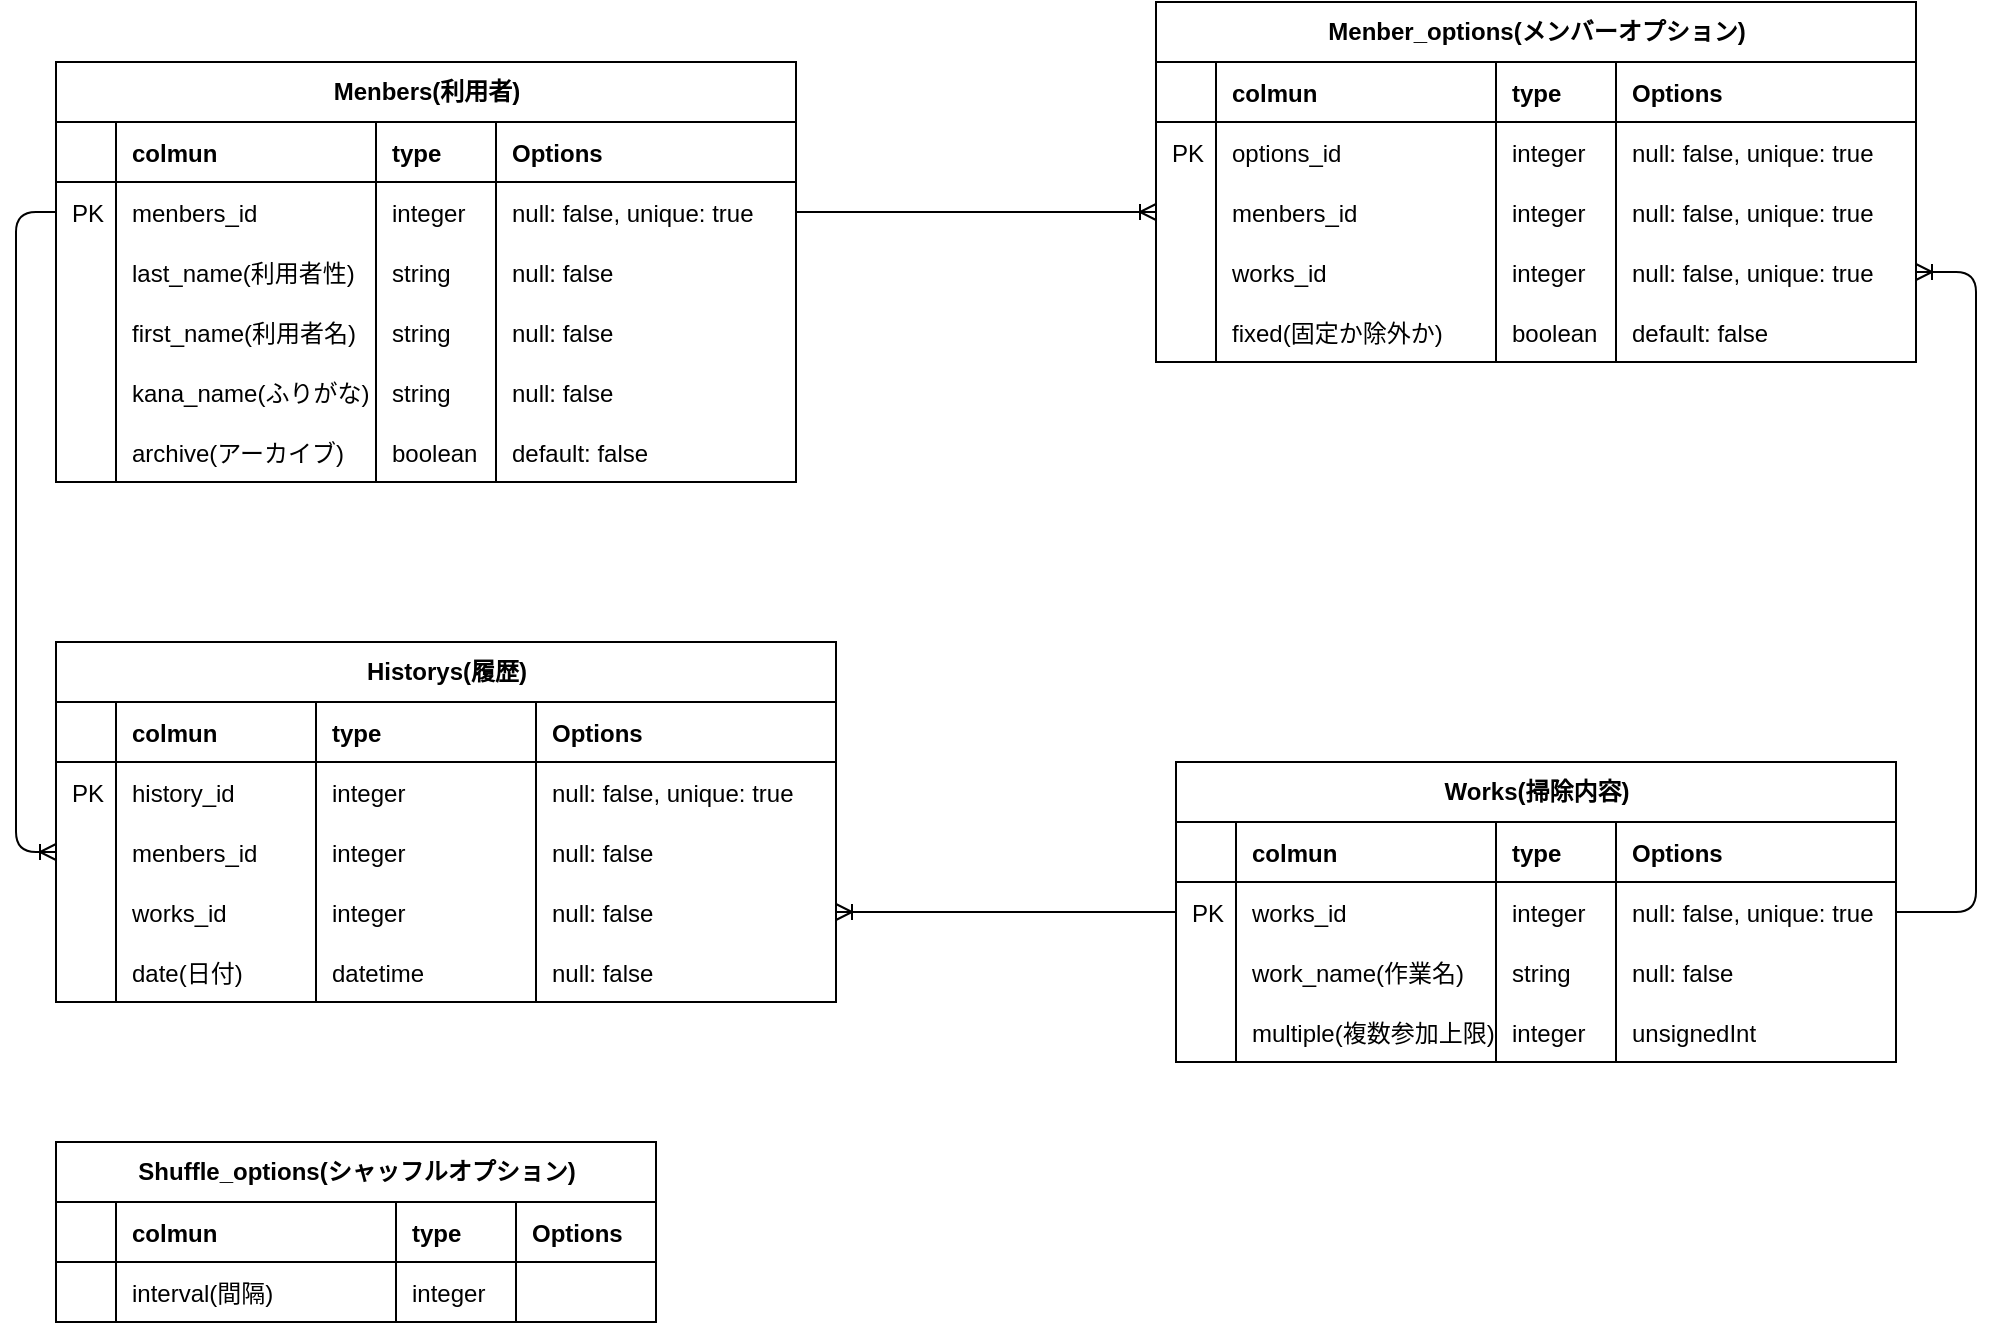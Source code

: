 <mxfile version="14.6.13" type="device"><diagram id="R2lEEEUBdFMjLlhIrx00" name="Page-1"><mxGraphModel dx="1892" dy="1280" grid="1" gridSize="10" guides="1" tooltips="1" connect="1" arrows="1" fold="1" page="1" pageScale="1" pageWidth="1100" pageHeight="850" math="0" shadow="0" extFonts="Permanent Marker^https://fonts.googleapis.com/css?family=Permanent+Marker"><root><mxCell id="0"/><mxCell id="1" parent="0"/><mxCell id="9zkHAo0U01--tT_nsvhs-4" value="Menber_options(メンバーオプション)" style="shape=table;startSize=30;container=1;collapsible=1;childLayout=tableLayout;fixedRows=1;rowLines=0;fontStyle=1;align=center;resizeLast=1;html=1;direction=east;" parent="1" vertex="1"><mxGeometry x="590" y="40" width="380" height="180" as="geometry"><mxRectangle x="380" y="440" width="60" height="30" as="alternateBounds"/></mxGeometry></mxCell><mxCell id="9zkHAo0U01--tT_nsvhs-8" value="" style="shape=partialRectangle;collapsible=0;dropTarget=0;pointerEvents=0;fillColor=none;top=0;left=0;bottom=1;right=0;points=[[0,0.5],[1,0.5]];portConstraint=eastwest;" parent="9zkHAo0U01--tT_nsvhs-4" vertex="1"><mxGeometry y="30" width="380" height="30" as="geometry"/></mxCell><mxCell id="KC7AhWleOj4YjxLJDr-f-1" style="shape=partialRectangle;connectable=0;fillColor=none;top=0;left=0;bottom=0;right=0;align=left;spacingLeft=6;fontStyle=1;overflow=hidden;" parent="9zkHAo0U01--tT_nsvhs-8" vertex="1"><mxGeometry width="30.0" height="30" as="geometry"><mxRectangle width="30.0" height="30" as="alternateBounds"/></mxGeometry></mxCell><mxCell id="9zkHAo0U01--tT_nsvhs-39" value="colmun" style="shape=partialRectangle;connectable=0;fillColor=none;top=0;left=0;bottom=0;right=0;align=left;spacingLeft=6;fontStyle=1;overflow=hidden;" parent="9zkHAo0U01--tT_nsvhs-8" vertex="1"><mxGeometry x="30.0" width="140.0" height="30" as="geometry"><mxRectangle width="140.0" height="30" as="alternateBounds"/></mxGeometry></mxCell><mxCell id="9zkHAo0U01--tT_nsvhs-36" value="type" style="shape=partialRectangle;connectable=0;fillColor=none;top=0;left=0;bottom=0;right=0;align=left;spacingLeft=6;fontStyle=1;overflow=hidden;" parent="9zkHAo0U01--tT_nsvhs-8" vertex="1"><mxGeometry x="170" width="60.0" height="30" as="geometry"><mxRectangle width="60.0" height="30" as="alternateBounds"/></mxGeometry></mxCell><mxCell id="9zkHAo0U01--tT_nsvhs-10" value="Options" style="shape=partialRectangle;connectable=0;fillColor=none;top=0;left=0;bottom=0;right=0;align=left;spacingLeft=6;fontStyle=1;overflow=hidden;" parent="9zkHAo0U01--tT_nsvhs-8" vertex="1"><mxGeometry x="230.0" width="150.0" height="30" as="geometry"><mxRectangle width="150.0" height="30" as="alternateBounds"/></mxGeometry></mxCell><mxCell id="9zkHAo0U01--tT_nsvhs-11" value="" style="shape=partialRectangle;collapsible=0;dropTarget=0;pointerEvents=0;fillColor=none;top=0;left=0;bottom=0;right=0;points=[[0,0.5],[1,0.5]];portConstraint=eastwest;" parent="9zkHAo0U01--tT_nsvhs-4" vertex="1"><mxGeometry y="60" width="380" height="30" as="geometry"/></mxCell><mxCell id="KC7AhWleOj4YjxLJDr-f-2" value="PK" style="shape=partialRectangle;connectable=0;fillColor=none;top=0;left=0;bottom=0;right=0;align=left;spacingLeft=6;overflow=hidden;" parent="9zkHAo0U01--tT_nsvhs-11" vertex="1"><mxGeometry width="30.0" height="30" as="geometry"><mxRectangle width="30.0" height="30" as="alternateBounds"/></mxGeometry></mxCell><mxCell id="9zkHAo0U01--tT_nsvhs-40" value="options_id" style="shape=partialRectangle;connectable=0;fillColor=none;top=0;left=0;bottom=0;right=0;align=left;spacingLeft=6;overflow=hidden;" parent="9zkHAo0U01--tT_nsvhs-11" vertex="1"><mxGeometry x="30.0" width="140.0" height="30" as="geometry"><mxRectangle width="140.0" height="30" as="alternateBounds"/></mxGeometry></mxCell><mxCell id="9zkHAo0U01--tT_nsvhs-37" value="integer" style="shape=partialRectangle;connectable=0;fillColor=none;top=0;left=0;bottom=0;right=0;align=left;spacingLeft=6;overflow=hidden;" parent="9zkHAo0U01--tT_nsvhs-11" vertex="1"><mxGeometry x="170" width="60.0" height="30" as="geometry"><mxRectangle width="60.0" height="30" as="alternateBounds"/></mxGeometry></mxCell><mxCell id="9zkHAo0U01--tT_nsvhs-13" value="null: false, unique: true" style="shape=partialRectangle;connectable=0;fillColor=none;top=0;left=0;bottom=0;right=0;align=left;spacingLeft=6;overflow=hidden;" parent="9zkHAo0U01--tT_nsvhs-11" vertex="1"><mxGeometry x="230.0" width="150.0" height="30" as="geometry"><mxRectangle width="150.0" height="30" as="alternateBounds"/></mxGeometry></mxCell><mxCell id="9zkHAo0U01--tT_nsvhs-14" value="" style="shape=partialRectangle;collapsible=0;dropTarget=0;pointerEvents=0;fillColor=none;top=0;left=0;bottom=0;right=0;points=[[0,0.5],[1,0.5]];portConstraint=eastwest;" parent="9zkHAo0U01--tT_nsvhs-4" vertex="1"><mxGeometry y="90" width="380" height="30" as="geometry"/></mxCell><mxCell id="KC7AhWleOj4YjxLJDr-f-3" style="shape=partialRectangle;connectable=0;fillColor=none;top=0;left=0;bottom=0;right=0;align=left;spacingLeft=6;overflow=hidden;" parent="9zkHAo0U01--tT_nsvhs-14" vertex="1"><mxGeometry width="30.0" height="30" as="geometry"><mxRectangle width="30.0" height="30" as="alternateBounds"/></mxGeometry></mxCell><mxCell id="9zkHAo0U01--tT_nsvhs-41" value="menbers_id" style="shape=partialRectangle;connectable=0;fillColor=none;top=0;left=0;bottom=0;right=0;align=left;spacingLeft=6;overflow=hidden;" parent="9zkHAo0U01--tT_nsvhs-14" vertex="1"><mxGeometry x="30.0" width="140.0" height="30" as="geometry"><mxRectangle width="140.0" height="30" as="alternateBounds"/></mxGeometry></mxCell><mxCell id="9zkHAo0U01--tT_nsvhs-38" value="integer" style="shape=partialRectangle;connectable=0;fillColor=none;top=0;left=0;bottom=0;right=0;align=left;spacingLeft=6;overflow=hidden;" parent="9zkHAo0U01--tT_nsvhs-14" vertex="1"><mxGeometry x="170" width="60.0" height="30" as="geometry"><mxRectangle width="60.0" height="30" as="alternateBounds"/></mxGeometry></mxCell><mxCell id="9zkHAo0U01--tT_nsvhs-16" value="null: false, unique: true" style="shape=partialRectangle;connectable=0;fillColor=none;top=0;left=0;bottom=0;right=0;align=left;spacingLeft=6;overflow=hidden;" parent="9zkHAo0U01--tT_nsvhs-14" vertex="1"><mxGeometry x="230.0" width="150.0" height="30" as="geometry"><mxRectangle width="150.0" height="30" as="alternateBounds"/></mxGeometry></mxCell><mxCell id="9zkHAo0U01--tT_nsvhs-42" style="shape=partialRectangle;collapsible=0;dropTarget=0;pointerEvents=0;fillColor=none;top=0;left=0;bottom=0;right=0;points=[[0,0.5],[1,0.5]];portConstraint=eastwest;" parent="9zkHAo0U01--tT_nsvhs-4" vertex="1"><mxGeometry y="120" width="380" height="30" as="geometry"/></mxCell><mxCell id="KC7AhWleOj4YjxLJDr-f-4" style="shape=partialRectangle;connectable=0;fillColor=none;top=0;left=0;bottom=0;right=0;align=left;spacingLeft=6;overflow=hidden;" parent="9zkHAo0U01--tT_nsvhs-42" vertex="1"><mxGeometry width="30.0" height="30" as="geometry"><mxRectangle width="30.0" height="30" as="alternateBounds"/></mxGeometry></mxCell><mxCell id="9zkHAo0U01--tT_nsvhs-43" value="works_id" style="shape=partialRectangle;connectable=0;fillColor=none;top=0;left=0;bottom=0;right=0;align=left;spacingLeft=6;overflow=hidden;" parent="9zkHAo0U01--tT_nsvhs-42" vertex="1"><mxGeometry x="30.0" width="140.0" height="30" as="geometry"><mxRectangle width="140.0" height="30" as="alternateBounds"/></mxGeometry></mxCell><mxCell id="9zkHAo0U01--tT_nsvhs-44" value="integer" style="shape=partialRectangle;connectable=0;fillColor=none;top=0;left=0;bottom=0;right=0;align=left;spacingLeft=6;overflow=hidden;" parent="9zkHAo0U01--tT_nsvhs-42" vertex="1"><mxGeometry x="170" width="60.0" height="30" as="geometry"><mxRectangle width="60.0" height="30" as="alternateBounds"/></mxGeometry></mxCell><mxCell id="9zkHAo0U01--tT_nsvhs-45" value="null: false, unique: true" style="shape=partialRectangle;connectable=0;fillColor=none;top=0;left=0;bottom=0;right=0;align=left;spacingLeft=6;overflow=hidden;" parent="9zkHAo0U01--tT_nsvhs-42" vertex="1"><mxGeometry x="230.0" width="150.0" height="30" as="geometry"><mxRectangle width="150.0" height="30" as="alternateBounds"/></mxGeometry></mxCell><mxCell id="9zkHAo0U01--tT_nsvhs-207" style="shape=partialRectangle;collapsible=0;dropTarget=0;pointerEvents=0;fillColor=none;top=0;left=0;bottom=0;right=0;points=[[0,0.5],[1,0.5]];portConstraint=eastwest;" parent="9zkHAo0U01--tT_nsvhs-4" vertex="1"><mxGeometry y="150" width="380" height="30" as="geometry"/></mxCell><mxCell id="KC7AhWleOj4YjxLJDr-f-7" style="shape=partialRectangle;connectable=0;fillColor=none;top=0;left=0;bottom=0;right=0;align=left;spacingLeft=6;overflow=hidden;" parent="9zkHAo0U01--tT_nsvhs-207" vertex="1"><mxGeometry width="30.0" height="30" as="geometry"><mxRectangle width="30.0" height="30" as="alternateBounds"/></mxGeometry></mxCell><mxCell id="9zkHAo0U01--tT_nsvhs-208" value="fixed(固定か除外か)" style="shape=partialRectangle;connectable=0;fillColor=none;top=0;left=0;bottom=0;right=0;align=left;spacingLeft=6;overflow=hidden;" parent="9zkHAo0U01--tT_nsvhs-207" vertex="1"><mxGeometry x="30.0" width="140.0" height="30" as="geometry"><mxRectangle width="140.0" height="30" as="alternateBounds"/></mxGeometry></mxCell><mxCell id="9zkHAo0U01--tT_nsvhs-209" value="boolean" style="shape=partialRectangle;connectable=0;fillColor=none;top=0;left=0;bottom=0;right=0;align=left;spacingLeft=6;overflow=hidden;" parent="9zkHAo0U01--tT_nsvhs-207" vertex="1"><mxGeometry x="170" width="60.0" height="30" as="geometry"><mxRectangle width="60.0" height="30" as="alternateBounds"/></mxGeometry></mxCell><mxCell id="9zkHAo0U01--tT_nsvhs-210" value="default: false" style="shape=partialRectangle;connectable=0;fillColor=none;top=0;left=0;bottom=0;right=0;align=left;spacingLeft=6;overflow=hidden;" parent="9zkHAo0U01--tT_nsvhs-207" vertex="1"><mxGeometry x="230.0" width="150.0" height="30" as="geometry"><mxRectangle width="150.0" height="30" as="alternateBounds"/></mxGeometry></mxCell><mxCell id="9zkHAo0U01--tT_nsvhs-114" value="Menbers(利用者)" style="shape=table;startSize=30;container=1;collapsible=1;childLayout=tableLayout;fixedRows=1;rowLines=0;fontStyle=1;align=center;resizeLast=1;html=1;direction=east;" parent="1" vertex="1"><mxGeometry x="40" y="70" width="370" height="210" as="geometry"><mxRectangle x="380" y="440" width="60" height="30" as="alternateBounds"/></mxGeometry></mxCell><mxCell id="9zkHAo0U01--tT_nsvhs-115" value="" style="shape=partialRectangle;collapsible=0;dropTarget=0;pointerEvents=0;fillColor=none;top=0;left=0;bottom=1;right=0;points=[[0,0.5],[1,0.5]];portConstraint=eastwest;" parent="9zkHAo0U01--tT_nsvhs-114" vertex="1"><mxGeometry y="30" width="370" height="30" as="geometry"/></mxCell><mxCell id="KC7AhWleOj4YjxLJDr-f-12" style="shape=partialRectangle;connectable=0;fillColor=none;top=0;left=0;bottom=0;right=0;align=left;spacingLeft=6;fontStyle=1;overflow=hidden;" parent="9zkHAo0U01--tT_nsvhs-115" vertex="1"><mxGeometry width="30" height="30" as="geometry"><mxRectangle width="30" height="30" as="alternateBounds"/></mxGeometry></mxCell><mxCell id="9zkHAo0U01--tT_nsvhs-116" value="colmun" style="shape=partialRectangle;connectable=0;fillColor=none;top=0;left=0;bottom=0;right=0;align=left;spacingLeft=6;fontStyle=1;overflow=hidden;" parent="9zkHAo0U01--tT_nsvhs-115" vertex="1"><mxGeometry x="30" width="130" height="30" as="geometry"><mxRectangle width="130" height="30" as="alternateBounds"/></mxGeometry></mxCell><mxCell id="9zkHAo0U01--tT_nsvhs-117" value="type" style="shape=partialRectangle;connectable=0;fillColor=none;top=0;left=0;bottom=0;right=0;align=left;spacingLeft=6;fontStyle=1;overflow=hidden;" parent="9zkHAo0U01--tT_nsvhs-115" vertex="1"><mxGeometry x="160" width="60" height="30" as="geometry"><mxRectangle width="60" height="30" as="alternateBounds"/></mxGeometry></mxCell><mxCell id="9zkHAo0U01--tT_nsvhs-118" value="Options" style="shape=partialRectangle;connectable=0;fillColor=none;top=0;left=0;bottom=0;right=0;align=left;spacingLeft=6;fontStyle=1;overflow=hidden;" parent="9zkHAo0U01--tT_nsvhs-115" vertex="1"><mxGeometry x="220" width="150" height="30" as="geometry"><mxRectangle width="150" height="30" as="alternateBounds"/></mxGeometry></mxCell><mxCell id="9zkHAo0U01--tT_nsvhs-119" value="" style="shape=partialRectangle;collapsible=0;dropTarget=0;pointerEvents=0;fillColor=none;top=0;left=0;bottom=0;right=0;points=[[0,0.5],[1,0.5]];portConstraint=eastwest;" parent="9zkHAo0U01--tT_nsvhs-114" vertex="1"><mxGeometry y="60" width="370" height="30" as="geometry"/></mxCell><mxCell id="KC7AhWleOj4YjxLJDr-f-13" value="PK" style="shape=partialRectangle;connectable=0;fillColor=none;top=0;left=0;bottom=0;right=0;align=left;spacingLeft=6;overflow=hidden;" parent="9zkHAo0U01--tT_nsvhs-119" vertex="1"><mxGeometry width="30" height="30" as="geometry"><mxRectangle width="30" height="30" as="alternateBounds"/></mxGeometry></mxCell><mxCell id="9zkHAo0U01--tT_nsvhs-120" value="menbers_id" style="shape=partialRectangle;connectable=0;fillColor=none;top=0;left=0;bottom=0;right=0;align=left;spacingLeft=6;overflow=hidden;" parent="9zkHAo0U01--tT_nsvhs-119" vertex="1"><mxGeometry x="30" width="130" height="30" as="geometry"><mxRectangle width="130" height="30" as="alternateBounds"/></mxGeometry></mxCell><mxCell id="9zkHAo0U01--tT_nsvhs-121" value="integer" style="shape=partialRectangle;connectable=0;fillColor=none;top=0;left=0;bottom=0;right=0;align=left;spacingLeft=6;overflow=hidden;" parent="9zkHAo0U01--tT_nsvhs-119" vertex="1"><mxGeometry x="160" width="60" height="30" as="geometry"><mxRectangle width="60" height="30" as="alternateBounds"/></mxGeometry></mxCell><mxCell id="9zkHAo0U01--tT_nsvhs-122" value="null: false, unique: true" style="shape=partialRectangle;connectable=0;fillColor=none;top=0;left=0;bottom=0;right=0;align=left;spacingLeft=6;overflow=hidden;" parent="9zkHAo0U01--tT_nsvhs-119" vertex="1"><mxGeometry x="220" width="150" height="30" as="geometry"><mxRectangle width="150" height="30" as="alternateBounds"/></mxGeometry></mxCell><mxCell id="9zkHAo0U01--tT_nsvhs-123" value="" style="shape=partialRectangle;collapsible=0;dropTarget=0;pointerEvents=0;fillColor=none;top=0;left=0;bottom=0;right=0;points=[[0,0.5],[1,0.5]];portConstraint=eastwest;" parent="9zkHAo0U01--tT_nsvhs-114" vertex="1"><mxGeometry y="90" width="370" height="30" as="geometry"/></mxCell><mxCell id="KC7AhWleOj4YjxLJDr-f-14" value="" style="shape=partialRectangle;connectable=0;fillColor=none;top=0;left=0;bottom=0;right=0;align=left;spacingLeft=6;overflow=hidden;" parent="9zkHAo0U01--tT_nsvhs-123" vertex="1"><mxGeometry width="30" height="30" as="geometry"><mxRectangle width="30" height="30" as="alternateBounds"/></mxGeometry></mxCell><mxCell id="9zkHAo0U01--tT_nsvhs-124" value="last_name(利用者性)" style="shape=partialRectangle;connectable=0;fillColor=none;top=0;left=0;bottom=0;right=0;align=left;spacingLeft=6;overflow=hidden;" parent="9zkHAo0U01--tT_nsvhs-123" vertex="1"><mxGeometry x="30" width="130" height="30" as="geometry"><mxRectangle width="130" height="30" as="alternateBounds"/></mxGeometry></mxCell><mxCell id="9zkHAo0U01--tT_nsvhs-125" value="string" style="shape=partialRectangle;connectable=0;fillColor=none;top=0;left=0;bottom=0;right=0;align=left;spacingLeft=6;overflow=hidden;" parent="9zkHAo0U01--tT_nsvhs-123" vertex="1"><mxGeometry x="160" width="60" height="30" as="geometry"><mxRectangle width="60" height="30" as="alternateBounds"/></mxGeometry></mxCell><mxCell id="9zkHAo0U01--tT_nsvhs-126" value="null: false" style="shape=partialRectangle;connectable=0;fillColor=none;top=0;left=0;bottom=0;right=0;align=left;spacingLeft=6;overflow=hidden;" parent="9zkHAo0U01--tT_nsvhs-123" vertex="1"><mxGeometry x="220" width="150" height="30" as="geometry"><mxRectangle width="150" height="30" as="alternateBounds"/></mxGeometry></mxCell><mxCell id="zAZ_YW6PxQEuxPpFq6x4-50" value="" style="shape=partialRectangle;collapsible=0;dropTarget=0;pointerEvents=0;fillColor=none;top=0;left=0;bottom=0;right=0;points=[[0,0.5],[1,0.5]];portConstraint=eastwest;" parent="9zkHAo0U01--tT_nsvhs-114" vertex="1"><mxGeometry y="120" width="370" height="30" as="geometry"/></mxCell><mxCell id="zAZ_YW6PxQEuxPpFq6x4-51" value="" style="shape=partialRectangle;connectable=0;fillColor=none;top=0;left=0;bottom=0;right=0;align=left;spacingLeft=6;overflow=hidden;" parent="zAZ_YW6PxQEuxPpFq6x4-50" vertex="1"><mxGeometry width="30" height="30" as="geometry"><mxRectangle width="30" height="30" as="alternateBounds"/></mxGeometry></mxCell><mxCell id="zAZ_YW6PxQEuxPpFq6x4-52" value="first_name(利用者名)" style="shape=partialRectangle;connectable=0;fillColor=none;top=0;left=0;bottom=0;right=0;align=left;spacingLeft=6;overflow=hidden;" parent="zAZ_YW6PxQEuxPpFq6x4-50" vertex="1"><mxGeometry x="30" width="130" height="30" as="geometry"><mxRectangle width="130" height="30" as="alternateBounds"/></mxGeometry></mxCell><mxCell id="zAZ_YW6PxQEuxPpFq6x4-53" value="string" style="shape=partialRectangle;connectable=0;fillColor=none;top=0;left=0;bottom=0;right=0;align=left;spacingLeft=6;overflow=hidden;" parent="zAZ_YW6PxQEuxPpFq6x4-50" vertex="1"><mxGeometry x="160" width="60" height="30" as="geometry"><mxRectangle width="60" height="30" as="alternateBounds"/></mxGeometry></mxCell><mxCell id="zAZ_YW6PxQEuxPpFq6x4-54" value="null: false" style="shape=partialRectangle;connectable=0;fillColor=none;top=0;left=0;bottom=0;right=0;align=left;spacingLeft=6;overflow=hidden;" parent="zAZ_YW6PxQEuxPpFq6x4-50" vertex="1"><mxGeometry x="220" width="150" height="30" as="geometry"><mxRectangle width="150" height="30" as="alternateBounds"/></mxGeometry></mxCell><mxCell id="zAZ_YW6PxQEuxPpFq6x4-44" value="" style="shape=partialRectangle;collapsible=0;dropTarget=0;pointerEvents=0;fillColor=none;top=0;left=0;bottom=0;right=0;points=[[0,0.5],[1,0.5]];portConstraint=eastwest;" parent="9zkHAo0U01--tT_nsvhs-114" vertex="1"><mxGeometry y="150" width="370" height="30" as="geometry"/></mxCell><mxCell id="zAZ_YW6PxQEuxPpFq6x4-45" value="" style="shape=partialRectangle;connectable=0;fillColor=none;top=0;left=0;bottom=0;right=0;align=left;spacingLeft=6;overflow=hidden;" parent="zAZ_YW6PxQEuxPpFq6x4-44" vertex="1"><mxGeometry width="30" height="30" as="geometry"><mxRectangle width="30" height="30" as="alternateBounds"/></mxGeometry></mxCell><mxCell id="zAZ_YW6PxQEuxPpFq6x4-46" value="kana_name(ふりがな)" style="shape=partialRectangle;connectable=0;fillColor=none;top=0;left=0;bottom=0;right=0;align=left;spacingLeft=6;overflow=hidden;" parent="zAZ_YW6PxQEuxPpFq6x4-44" vertex="1"><mxGeometry x="30" width="130" height="30" as="geometry"><mxRectangle width="130" height="30" as="alternateBounds"/></mxGeometry></mxCell><mxCell id="zAZ_YW6PxQEuxPpFq6x4-47" value="string" style="shape=partialRectangle;connectable=0;fillColor=none;top=0;left=0;bottom=0;right=0;align=left;spacingLeft=6;overflow=hidden;" parent="zAZ_YW6PxQEuxPpFq6x4-44" vertex="1"><mxGeometry x="160" width="60" height="30" as="geometry"><mxRectangle width="60" height="30" as="alternateBounds"/></mxGeometry></mxCell><mxCell id="zAZ_YW6PxQEuxPpFq6x4-48" value="null: false" style="shape=partialRectangle;connectable=0;fillColor=none;top=0;left=0;bottom=0;right=0;align=left;spacingLeft=6;overflow=hidden;" parent="zAZ_YW6PxQEuxPpFq6x4-44" vertex="1"><mxGeometry x="220" width="150" height="30" as="geometry"><mxRectangle width="150" height="30" as="alternateBounds"/></mxGeometry></mxCell><mxCell id="-f9dZVmjmPEUUC3OFAnk-1" value="" style="shape=partialRectangle;collapsible=0;dropTarget=0;pointerEvents=0;fillColor=none;top=0;left=0;bottom=0;right=0;points=[[0,0.5],[1,0.5]];portConstraint=eastwest;" vertex="1" parent="9zkHAo0U01--tT_nsvhs-114"><mxGeometry y="180" width="370" height="30" as="geometry"/></mxCell><mxCell id="-f9dZVmjmPEUUC3OFAnk-2" value="" style="shape=partialRectangle;connectable=0;fillColor=none;top=0;left=0;bottom=0;right=0;align=left;spacingLeft=6;overflow=hidden;" vertex="1" parent="-f9dZVmjmPEUUC3OFAnk-1"><mxGeometry width="30" height="30" as="geometry"><mxRectangle width="30" height="30" as="alternateBounds"/></mxGeometry></mxCell><mxCell id="-f9dZVmjmPEUUC3OFAnk-3" value="archive(アーカイブ)" style="shape=partialRectangle;connectable=0;fillColor=none;top=0;left=0;bottom=0;right=0;align=left;spacingLeft=6;overflow=hidden;" vertex="1" parent="-f9dZVmjmPEUUC3OFAnk-1"><mxGeometry x="30" width="130" height="30" as="geometry"><mxRectangle width="130" height="30" as="alternateBounds"/></mxGeometry></mxCell><mxCell id="-f9dZVmjmPEUUC3OFAnk-4" value="boolean" style="shape=partialRectangle;connectable=0;fillColor=none;top=0;left=0;bottom=0;right=0;align=left;spacingLeft=6;overflow=hidden;" vertex="1" parent="-f9dZVmjmPEUUC3OFAnk-1"><mxGeometry x="160" width="60" height="30" as="geometry"><mxRectangle width="60" height="30" as="alternateBounds"/></mxGeometry></mxCell><mxCell id="-f9dZVmjmPEUUC3OFAnk-5" value="default: false" style="shape=partialRectangle;connectable=0;fillColor=none;top=0;left=0;bottom=0;right=0;align=left;spacingLeft=6;overflow=hidden;" vertex="1" parent="-f9dZVmjmPEUUC3OFAnk-1"><mxGeometry x="220" width="150" height="30" as="geometry"><mxRectangle width="150" height="30" as="alternateBounds"/></mxGeometry></mxCell><mxCell id="zjjQds_pK1CLp4a7ONkw-14" value="Historys(履歴)" style="shape=table;startSize=30;container=1;collapsible=1;childLayout=tableLayout;fixedRows=1;rowLines=0;fontStyle=1;align=center;resizeLast=1;html=1;direction=east;" parent="1" vertex="1"><mxGeometry x="40" y="360" width="390" height="180" as="geometry"><mxRectangle x="380" y="440" width="60" height="30" as="alternateBounds"/></mxGeometry></mxCell><mxCell id="zjjQds_pK1CLp4a7ONkw-15" value="" style="shape=partialRectangle;collapsible=0;dropTarget=0;pointerEvents=0;fillColor=none;top=0;left=0;bottom=1;right=0;points=[[0,0.5],[1,0.5]];portConstraint=eastwest;" parent="zjjQds_pK1CLp4a7ONkw-14" vertex="1"><mxGeometry y="30" width="390" height="30" as="geometry"/></mxCell><mxCell id="zjjQds_pK1CLp4a7ONkw-16" style="shape=partialRectangle;connectable=0;fillColor=none;top=0;left=0;bottom=0;right=0;align=left;spacingLeft=6;fontStyle=1;overflow=hidden;" parent="zjjQds_pK1CLp4a7ONkw-15" vertex="1"><mxGeometry width="30.0" height="30" as="geometry"><mxRectangle width="30.0" height="30" as="alternateBounds"/></mxGeometry></mxCell><mxCell id="zjjQds_pK1CLp4a7ONkw-17" value="colmun" style="shape=partialRectangle;connectable=0;fillColor=none;top=0;left=0;bottom=0;right=0;align=left;spacingLeft=6;fontStyle=1;overflow=hidden;" parent="zjjQds_pK1CLp4a7ONkw-15" vertex="1"><mxGeometry x="30.0" width="100.0" height="30" as="geometry"><mxRectangle width="100.0" height="30" as="alternateBounds"/></mxGeometry></mxCell><mxCell id="zjjQds_pK1CLp4a7ONkw-18" value="type" style="shape=partialRectangle;connectable=0;fillColor=none;top=0;left=0;bottom=0;right=0;align=left;spacingLeft=6;fontStyle=1;overflow=hidden;" parent="zjjQds_pK1CLp4a7ONkw-15" vertex="1"><mxGeometry x="130" width="110" height="30" as="geometry"><mxRectangle width="110" height="30" as="alternateBounds"/></mxGeometry></mxCell><mxCell id="zjjQds_pK1CLp4a7ONkw-19" value="Options" style="shape=partialRectangle;connectable=0;fillColor=none;top=0;left=0;bottom=0;right=0;align=left;spacingLeft=6;fontStyle=1;overflow=hidden;" parent="zjjQds_pK1CLp4a7ONkw-15" vertex="1"><mxGeometry x="240" width="150" height="30" as="geometry"><mxRectangle width="150" height="30" as="alternateBounds"/></mxGeometry></mxCell><mxCell id="zjjQds_pK1CLp4a7ONkw-20" value="" style="shape=partialRectangle;collapsible=0;dropTarget=0;pointerEvents=0;fillColor=none;top=0;left=0;bottom=0;right=0;points=[[0,0.5],[1,0.5]];portConstraint=eastwest;" parent="zjjQds_pK1CLp4a7ONkw-14" vertex="1"><mxGeometry y="60" width="390" height="30" as="geometry"/></mxCell><mxCell id="zjjQds_pK1CLp4a7ONkw-21" value="PK" style="shape=partialRectangle;connectable=0;fillColor=none;top=0;left=0;bottom=0;right=0;align=left;spacingLeft=6;overflow=hidden;" parent="zjjQds_pK1CLp4a7ONkw-20" vertex="1"><mxGeometry width="30.0" height="30" as="geometry"><mxRectangle width="30.0" height="30" as="alternateBounds"/></mxGeometry></mxCell><mxCell id="zjjQds_pK1CLp4a7ONkw-22" value="history_id" style="shape=partialRectangle;connectable=0;fillColor=none;top=0;left=0;bottom=0;right=0;align=left;spacingLeft=6;overflow=hidden;" parent="zjjQds_pK1CLp4a7ONkw-20" vertex="1"><mxGeometry x="30.0" width="100.0" height="30" as="geometry"><mxRectangle width="100.0" height="30" as="alternateBounds"/></mxGeometry></mxCell><mxCell id="zjjQds_pK1CLp4a7ONkw-23" value="integer" style="shape=partialRectangle;connectable=0;fillColor=none;top=0;left=0;bottom=0;right=0;align=left;spacingLeft=6;overflow=hidden;" parent="zjjQds_pK1CLp4a7ONkw-20" vertex="1"><mxGeometry x="130" width="110" height="30" as="geometry"><mxRectangle width="110" height="30" as="alternateBounds"/></mxGeometry></mxCell><mxCell id="zjjQds_pK1CLp4a7ONkw-24" value="null: false, unique: true" style="shape=partialRectangle;connectable=0;fillColor=none;top=0;left=0;bottom=0;right=0;align=left;spacingLeft=6;overflow=hidden;" parent="zjjQds_pK1CLp4a7ONkw-20" vertex="1"><mxGeometry x="240" width="150" height="30" as="geometry"><mxRectangle width="150" height="30" as="alternateBounds"/></mxGeometry></mxCell><mxCell id="mSa8Em2BACnRnfBzz1B8-114" style="shape=partialRectangle;collapsible=0;dropTarget=0;pointerEvents=0;fillColor=none;top=0;left=0;bottom=0;right=0;points=[[0,0.5],[1,0.5]];portConstraint=eastwest;" parent="zjjQds_pK1CLp4a7ONkw-14" vertex="1"><mxGeometry y="90" width="390" height="30" as="geometry"/></mxCell><mxCell id="mSa8Em2BACnRnfBzz1B8-115" style="shape=partialRectangle;connectable=0;fillColor=none;top=0;left=0;bottom=0;right=0;align=left;spacingLeft=6;overflow=hidden;" parent="mSa8Em2BACnRnfBzz1B8-114" vertex="1"><mxGeometry width="30.0" height="30" as="geometry"><mxRectangle width="30.0" height="30" as="alternateBounds"/></mxGeometry></mxCell><mxCell id="mSa8Em2BACnRnfBzz1B8-116" value="menbers_id" style="shape=partialRectangle;connectable=0;fillColor=none;top=0;left=0;bottom=0;right=0;align=left;spacingLeft=6;overflow=hidden;" parent="mSa8Em2BACnRnfBzz1B8-114" vertex="1"><mxGeometry x="30.0" width="100.0" height="30" as="geometry"><mxRectangle width="100.0" height="30" as="alternateBounds"/></mxGeometry></mxCell><mxCell id="mSa8Em2BACnRnfBzz1B8-117" value="integer" style="shape=partialRectangle;connectable=0;fillColor=none;top=0;left=0;bottom=0;right=0;align=left;spacingLeft=6;overflow=hidden;" parent="mSa8Em2BACnRnfBzz1B8-114" vertex="1"><mxGeometry x="130" width="110" height="30" as="geometry"><mxRectangle width="110" height="30" as="alternateBounds"/></mxGeometry></mxCell><mxCell id="mSa8Em2BACnRnfBzz1B8-118" value="null: false" style="shape=partialRectangle;connectable=0;fillColor=none;top=0;left=0;bottom=0;right=0;align=left;spacingLeft=6;overflow=hidden;" parent="mSa8Em2BACnRnfBzz1B8-114" vertex="1"><mxGeometry x="240" width="150" height="30" as="geometry"><mxRectangle width="150" height="30" as="alternateBounds"/></mxGeometry></mxCell><mxCell id="mSa8Em2BACnRnfBzz1B8-109" style="shape=partialRectangle;collapsible=0;dropTarget=0;pointerEvents=0;fillColor=none;top=0;left=0;bottom=0;right=0;points=[[0,0.5],[1,0.5]];portConstraint=eastwest;" parent="zjjQds_pK1CLp4a7ONkw-14" vertex="1"><mxGeometry y="120" width="390" height="30" as="geometry"/></mxCell><mxCell id="mSa8Em2BACnRnfBzz1B8-110" style="shape=partialRectangle;connectable=0;fillColor=none;top=0;left=0;bottom=0;right=0;align=left;spacingLeft=6;overflow=hidden;" parent="mSa8Em2BACnRnfBzz1B8-109" vertex="1"><mxGeometry width="30.0" height="30" as="geometry"><mxRectangle width="30.0" height="30" as="alternateBounds"/></mxGeometry></mxCell><mxCell id="mSa8Em2BACnRnfBzz1B8-111" value="works_id" style="shape=partialRectangle;connectable=0;fillColor=none;top=0;left=0;bottom=0;right=0;align=left;spacingLeft=6;overflow=hidden;" parent="mSa8Em2BACnRnfBzz1B8-109" vertex="1"><mxGeometry x="30.0" width="100.0" height="30" as="geometry"><mxRectangle width="100.0" height="30" as="alternateBounds"/></mxGeometry></mxCell><mxCell id="mSa8Em2BACnRnfBzz1B8-112" value="integer" style="shape=partialRectangle;connectable=0;fillColor=none;top=0;left=0;bottom=0;right=0;align=left;spacingLeft=6;overflow=hidden;" parent="mSa8Em2BACnRnfBzz1B8-109" vertex="1"><mxGeometry x="130" width="110" height="30" as="geometry"><mxRectangle width="110" height="30" as="alternateBounds"/></mxGeometry></mxCell><mxCell id="mSa8Em2BACnRnfBzz1B8-113" value="null: false" style="shape=partialRectangle;connectable=0;fillColor=none;top=0;left=0;bottom=0;right=0;align=left;spacingLeft=6;overflow=hidden;" parent="mSa8Em2BACnRnfBzz1B8-109" vertex="1"><mxGeometry x="240" width="150" height="30" as="geometry"><mxRectangle width="150" height="30" as="alternateBounds"/></mxGeometry></mxCell><mxCell id="zjjQds_pK1CLp4a7ONkw-45" style="shape=partialRectangle;collapsible=0;dropTarget=0;pointerEvents=0;fillColor=none;top=0;left=0;bottom=0;right=0;points=[[0,0.5],[1,0.5]];portConstraint=eastwest;" parent="zjjQds_pK1CLp4a7ONkw-14" vertex="1"><mxGeometry y="150" width="390" height="30" as="geometry"/></mxCell><mxCell id="zjjQds_pK1CLp4a7ONkw-46" style="shape=partialRectangle;connectable=0;fillColor=none;top=0;left=0;bottom=0;right=0;align=left;spacingLeft=6;overflow=hidden;" parent="zjjQds_pK1CLp4a7ONkw-45" vertex="1"><mxGeometry width="30.0" height="30" as="geometry"><mxRectangle width="30.0" height="30" as="alternateBounds"/></mxGeometry></mxCell><mxCell id="zjjQds_pK1CLp4a7ONkw-47" value="date(日付)" style="shape=partialRectangle;connectable=0;fillColor=none;top=0;left=0;bottom=0;right=0;align=left;spacingLeft=6;overflow=hidden;" parent="zjjQds_pK1CLp4a7ONkw-45" vertex="1"><mxGeometry x="30.0" width="100.0" height="30" as="geometry"><mxRectangle width="100.0" height="30" as="alternateBounds"/></mxGeometry></mxCell><mxCell id="zjjQds_pK1CLp4a7ONkw-48" value="datetime" style="shape=partialRectangle;connectable=0;fillColor=none;top=0;left=0;bottom=0;right=0;align=left;spacingLeft=6;overflow=hidden;" parent="zjjQds_pK1CLp4a7ONkw-45" vertex="1"><mxGeometry x="130" width="110" height="30" as="geometry"><mxRectangle width="110" height="30" as="alternateBounds"/></mxGeometry></mxCell><mxCell id="zjjQds_pK1CLp4a7ONkw-49" value="null: false" style="shape=partialRectangle;connectable=0;fillColor=none;top=0;left=0;bottom=0;right=0;align=left;spacingLeft=6;overflow=hidden;" parent="zjjQds_pK1CLp4a7ONkw-45" vertex="1"><mxGeometry x="240" width="150" height="30" as="geometry"><mxRectangle width="150" height="30" as="alternateBounds"/></mxGeometry></mxCell><mxCell id="9zkHAo0U01--tT_nsvhs-204" value="" style="fontSize=12;html=1;endArrow=ERoneToMany;entryX=1;entryY=0.5;entryDx=0;entryDy=0;edgeStyle=orthogonalEdgeStyle;exitX=1;exitY=0.5;exitDx=0;exitDy=0;" parent="1" source="9zkHAo0U01--tT_nsvhs-144" target="9zkHAo0U01--tT_nsvhs-42" edge="1"><mxGeometry width="100" height="100" relative="1" as="geometry"><mxPoint x="950" y="410" as="sourcePoint"/><mxPoint x="775" y="610" as="targetPoint"/><Array as="points"><mxPoint x="1000" y="495"/><mxPoint x="1000" y="175"/></Array></mxGeometry></mxCell><mxCell id="9zkHAo0U01--tT_nsvhs-139" value="Works(掃除内容)" style="shape=table;startSize=30;container=1;collapsible=1;childLayout=tableLayout;fixedRows=1;rowLines=0;fontStyle=1;align=center;resizeLast=1;html=1;direction=east;" parent="1" vertex="1"><mxGeometry x="600" y="420" width="360" height="150" as="geometry"><mxRectangle x="380" y="440" width="60" height="30" as="alternateBounds"/></mxGeometry></mxCell><mxCell id="9zkHAo0U01--tT_nsvhs-140" value="" style="shape=partialRectangle;collapsible=0;dropTarget=0;pointerEvents=0;fillColor=none;top=0;left=0;bottom=1;right=0;points=[[0,0.5],[1,0.5]];portConstraint=eastwest;" parent="9zkHAo0U01--tT_nsvhs-139" vertex="1"><mxGeometry y="30" width="360" height="30" as="geometry"/></mxCell><mxCell id="KC7AhWleOj4YjxLJDr-f-33" style="shape=partialRectangle;connectable=0;fillColor=none;top=0;left=0;bottom=0;right=0;align=left;spacingLeft=6;fontStyle=1;overflow=hidden;" parent="9zkHAo0U01--tT_nsvhs-140" vertex="1"><mxGeometry width="30.0" height="30" as="geometry"><mxRectangle width="30.0" height="30" as="alternateBounds"/></mxGeometry></mxCell><mxCell id="9zkHAo0U01--tT_nsvhs-141" value="colmun" style="shape=partialRectangle;connectable=0;fillColor=none;top=0;left=0;bottom=0;right=0;align=left;spacingLeft=6;fontStyle=1;overflow=hidden;" parent="9zkHAo0U01--tT_nsvhs-140" vertex="1"><mxGeometry x="30.0" width="130" height="30" as="geometry"><mxRectangle width="130" height="30" as="alternateBounds"/></mxGeometry></mxCell><mxCell id="9zkHAo0U01--tT_nsvhs-142" value="type" style="shape=partialRectangle;connectable=0;fillColor=none;top=0;left=0;bottom=0;right=0;align=left;spacingLeft=6;fontStyle=1;overflow=hidden;" parent="9zkHAo0U01--tT_nsvhs-140" vertex="1"><mxGeometry x="160" width="60" height="30" as="geometry"><mxRectangle width="60" height="30" as="alternateBounds"/></mxGeometry></mxCell><mxCell id="9zkHAo0U01--tT_nsvhs-143" value="Options" style="shape=partialRectangle;connectable=0;fillColor=none;top=0;left=0;bottom=0;right=0;align=left;spacingLeft=6;fontStyle=1;overflow=hidden;" parent="9zkHAo0U01--tT_nsvhs-140" vertex="1"><mxGeometry x="220" width="140" height="30" as="geometry"><mxRectangle width="140" height="30" as="alternateBounds"/></mxGeometry></mxCell><mxCell id="9zkHAo0U01--tT_nsvhs-144" value="" style="shape=partialRectangle;collapsible=0;dropTarget=0;pointerEvents=0;fillColor=none;top=0;left=0;bottom=0;right=0;points=[[0,0.5],[1,0.5]];portConstraint=eastwest;" parent="9zkHAo0U01--tT_nsvhs-139" vertex="1"><mxGeometry y="60" width="360" height="30" as="geometry"/></mxCell><mxCell id="KC7AhWleOj4YjxLJDr-f-34" value="PK" style="shape=partialRectangle;connectable=0;fillColor=none;top=0;left=0;bottom=0;right=0;align=left;spacingLeft=6;overflow=hidden;" parent="9zkHAo0U01--tT_nsvhs-144" vertex="1"><mxGeometry width="30.0" height="30" as="geometry"><mxRectangle width="30.0" height="30" as="alternateBounds"/></mxGeometry></mxCell><mxCell id="9zkHAo0U01--tT_nsvhs-145" value="works_id" style="shape=partialRectangle;connectable=0;fillColor=none;top=0;left=0;bottom=0;right=0;align=left;spacingLeft=6;overflow=hidden;" parent="9zkHAo0U01--tT_nsvhs-144" vertex="1"><mxGeometry x="30.0" width="130" height="30" as="geometry"><mxRectangle width="130" height="30" as="alternateBounds"/></mxGeometry></mxCell><mxCell id="9zkHAo0U01--tT_nsvhs-146" value="integer" style="shape=partialRectangle;connectable=0;fillColor=none;top=0;left=0;bottom=0;right=0;align=left;spacingLeft=6;overflow=hidden;" parent="9zkHAo0U01--tT_nsvhs-144" vertex="1"><mxGeometry x="160" width="60" height="30" as="geometry"><mxRectangle width="60" height="30" as="alternateBounds"/></mxGeometry></mxCell><mxCell id="9zkHAo0U01--tT_nsvhs-147" value="null: false, unique: true" style="shape=partialRectangle;connectable=0;fillColor=none;top=0;left=0;bottom=0;right=0;align=left;spacingLeft=6;overflow=hidden;" parent="9zkHAo0U01--tT_nsvhs-144" vertex="1"><mxGeometry x="220" width="140" height="30" as="geometry"><mxRectangle width="140" height="30" as="alternateBounds"/></mxGeometry></mxCell><mxCell id="9zkHAo0U01--tT_nsvhs-148" value="" style="shape=partialRectangle;collapsible=0;dropTarget=0;pointerEvents=0;fillColor=none;top=0;left=0;bottom=0;right=0;points=[[0,0.5],[1,0.5]];portConstraint=eastwest;" parent="9zkHAo0U01--tT_nsvhs-139" vertex="1"><mxGeometry y="90" width="360" height="30" as="geometry"/></mxCell><mxCell id="KC7AhWleOj4YjxLJDr-f-35" value="" style="shape=partialRectangle;connectable=0;fillColor=none;top=0;left=0;bottom=0;right=0;align=left;spacingLeft=6;overflow=hidden;" parent="9zkHAo0U01--tT_nsvhs-148" vertex="1"><mxGeometry width="30.0" height="30" as="geometry"><mxRectangle width="30.0" height="30" as="alternateBounds"/></mxGeometry></mxCell><mxCell id="9zkHAo0U01--tT_nsvhs-149" value="work_name(作業名)" style="shape=partialRectangle;connectable=0;fillColor=none;top=0;left=0;bottom=0;right=0;align=left;spacingLeft=6;overflow=hidden;" parent="9zkHAo0U01--tT_nsvhs-148" vertex="1"><mxGeometry x="30.0" width="130" height="30" as="geometry"><mxRectangle width="130" height="30" as="alternateBounds"/></mxGeometry></mxCell><mxCell id="9zkHAo0U01--tT_nsvhs-150" value="string" style="shape=partialRectangle;connectable=0;fillColor=none;top=0;left=0;bottom=0;right=0;align=left;spacingLeft=6;overflow=hidden;" parent="9zkHAo0U01--tT_nsvhs-148" vertex="1"><mxGeometry x="160" width="60" height="30" as="geometry"><mxRectangle width="60" height="30" as="alternateBounds"/></mxGeometry></mxCell><mxCell id="9zkHAo0U01--tT_nsvhs-151" value="null: false" style="shape=partialRectangle;connectable=0;fillColor=none;top=0;left=0;bottom=0;right=0;align=left;spacingLeft=6;overflow=hidden;" parent="9zkHAo0U01--tT_nsvhs-148" vertex="1"><mxGeometry x="220" width="140" height="30" as="geometry"><mxRectangle width="140" height="30" as="alternateBounds"/></mxGeometry></mxCell><mxCell id="zAZ_YW6PxQEuxPpFq6x4-7" value="" style="shape=partialRectangle;collapsible=0;dropTarget=0;pointerEvents=0;fillColor=none;top=0;left=0;bottom=0;right=0;points=[[0,0.5],[1,0.5]];portConstraint=eastwest;" parent="9zkHAo0U01--tT_nsvhs-139" vertex="1"><mxGeometry y="120" width="360" height="30" as="geometry"/></mxCell><mxCell id="zAZ_YW6PxQEuxPpFq6x4-8" value="" style="shape=partialRectangle;connectable=0;fillColor=none;top=0;left=0;bottom=0;right=0;align=left;spacingLeft=6;overflow=hidden;" parent="zAZ_YW6PxQEuxPpFq6x4-7" vertex="1"><mxGeometry width="30.0" height="30" as="geometry"><mxRectangle width="30.0" height="30" as="alternateBounds"/></mxGeometry></mxCell><mxCell id="zAZ_YW6PxQEuxPpFq6x4-9" value="multiple(複数参加上限)" style="shape=partialRectangle;connectable=0;fillColor=none;top=0;left=0;bottom=0;right=0;align=left;spacingLeft=6;overflow=hidden;" parent="zAZ_YW6PxQEuxPpFq6x4-7" vertex="1"><mxGeometry x="30.0" width="130" height="30" as="geometry"><mxRectangle width="130" height="30" as="alternateBounds"/></mxGeometry></mxCell><mxCell id="zAZ_YW6PxQEuxPpFq6x4-10" value="integer" style="shape=partialRectangle;connectable=0;fillColor=none;top=0;left=0;bottom=0;right=0;align=left;spacingLeft=6;overflow=hidden;" parent="zAZ_YW6PxQEuxPpFq6x4-7" vertex="1"><mxGeometry x="160" width="60" height="30" as="geometry"><mxRectangle width="60" height="30" as="alternateBounds"/></mxGeometry></mxCell><mxCell id="zAZ_YW6PxQEuxPpFq6x4-11" value="unsignedInt" style="shape=partialRectangle;connectable=0;fillColor=none;top=0;left=0;bottom=0;right=0;align=left;spacingLeft=6;overflow=hidden;" parent="zAZ_YW6PxQEuxPpFq6x4-7" vertex="1"><mxGeometry x="220" width="140" height="30" as="geometry"><mxRectangle width="140" height="30" as="alternateBounds"/></mxGeometry></mxCell><mxCell id="zAZ_YW6PxQEuxPpFq6x4-4" value="" style="fontSize=12;html=1;endArrow=ERoneToMany;entryX=0;entryY=0.5;entryDx=0;entryDy=0;edgeStyle=orthogonalEdgeStyle;exitX=0;exitY=0.5;exitDx=0;exitDy=0;" parent="1" source="9zkHAo0U01--tT_nsvhs-119" target="mSa8Em2BACnRnfBzz1B8-114" edge="1"><mxGeometry width="100" height="100" relative="1" as="geometry"><mxPoint x="210" y="250" as="sourcePoint"/><mxPoint x="280" y="595" as="targetPoint"/><Array as="points"><mxPoint x="20" y="145"/><mxPoint x="20" y="465"/></Array></mxGeometry></mxCell><mxCell id="zAZ_YW6PxQEuxPpFq6x4-5" value="" style="fontSize=12;html=1;endArrow=ERoneToMany;entryX=0;entryY=0.5;entryDx=0;entryDy=0;edgeStyle=orthogonalEdgeStyle;exitX=1;exitY=0.5;exitDx=0;exitDy=0;" parent="1" source="9zkHAo0U01--tT_nsvhs-119" target="9zkHAo0U01--tT_nsvhs-14" edge="1"><mxGeometry width="100" height="100" relative="1" as="geometry"><mxPoint x="469.96" y="170" as="sourcePoint"/><mxPoint x="469.96" y="570" as="targetPoint"/><Array as="points"><mxPoint x="540" y="145"/><mxPoint x="540" y="145"/></Array></mxGeometry></mxCell><mxCell id="zAZ_YW6PxQEuxPpFq6x4-6" value="" style="fontSize=12;html=1;endArrow=ERoneToMany;entryX=1;entryY=0.5;entryDx=0;entryDy=0;edgeStyle=orthogonalEdgeStyle;exitX=0;exitY=0.5;exitDx=0;exitDy=0;" parent="1" source="9zkHAo0U01--tT_nsvhs-144" target="mSa8Em2BACnRnfBzz1B8-109" edge="1"><mxGeometry width="100" height="100" relative="1" as="geometry"><mxPoint x="500" y="450" as="sourcePoint"/><mxPoint x="380" y="720" as="targetPoint"/><Array as="points"><mxPoint x="480" y="495"/><mxPoint x="480" y="495"/></Array></mxGeometry></mxCell><mxCell id="zAZ_YW6PxQEuxPpFq6x4-55" value="Shuffle_options(シャッフルオプション)" style="shape=table;startSize=30;container=1;collapsible=1;childLayout=tableLayout;fixedRows=1;rowLines=0;fontStyle=1;align=center;resizeLast=1;html=1;direction=east;" parent="1" vertex="1"><mxGeometry x="40" y="610" width="300" height="90" as="geometry"><mxRectangle x="380" y="440" width="60" height="30" as="alternateBounds"/></mxGeometry></mxCell><mxCell id="zAZ_YW6PxQEuxPpFq6x4-56" value="" style="shape=partialRectangle;collapsible=0;dropTarget=0;pointerEvents=0;fillColor=none;top=0;left=0;bottom=1;right=0;points=[[0,0.5],[1,0.5]];portConstraint=eastwest;" parent="zAZ_YW6PxQEuxPpFq6x4-55" vertex="1"><mxGeometry y="30" width="300" height="30" as="geometry"/></mxCell><mxCell id="zAZ_YW6PxQEuxPpFq6x4-57" style="shape=partialRectangle;connectable=0;fillColor=none;top=0;left=0;bottom=0;right=0;align=left;spacingLeft=6;fontStyle=1;overflow=hidden;" parent="zAZ_YW6PxQEuxPpFq6x4-56" vertex="1"><mxGeometry width="30.0" height="30" as="geometry"><mxRectangle width="30.0" height="30" as="alternateBounds"/></mxGeometry></mxCell><mxCell id="zAZ_YW6PxQEuxPpFq6x4-58" value="colmun" style="shape=partialRectangle;connectable=0;fillColor=none;top=0;left=0;bottom=0;right=0;align=left;spacingLeft=6;fontStyle=1;overflow=hidden;" parent="zAZ_YW6PxQEuxPpFq6x4-56" vertex="1"><mxGeometry x="30.0" width="140.0" height="30" as="geometry"><mxRectangle width="140.0" height="30" as="alternateBounds"/></mxGeometry></mxCell><mxCell id="zAZ_YW6PxQEuxPpFq6x4-59" value="type" style="shape=partialRectangle;connectable=0;fillColor=none;top=0;left=0;bottom=0;right=0;align=left;spacingLeft=6;fontStyle=1;overflow=hidden;" parent="zAZ_YW6PxQEuxPpFq6x4-56" vertex="1"><mxGeometry x="170" width="60.0" height="30" as="geometry"><mxRectangle width="60.0" height="30" as="alternateBounds"/></mxGeometry></mxCell><mxCell id="zAZ_YW6PxQEuxPpFq6x4-60" value="Options" style="shape=partialRectangle;connectable=0;fillColor=none;top=0;left=0;bottom=0;right=0;align=left;spacingLeft=6;fontStyle=1;overflow=hidden;" parent="zAZ_YW6PxQEuxPpFq6x4-56" vertex="1"><mxGeometry x="230.0" width="70.0" height="30" as="geometry"><mxRectangle width="150.0" height="30" as="alternateBounds"/></mxGeometry></mxCell><mxCell id="zAZ_YW6PxQEuxPpFq6x4-61" value="" style="shape=partialRectangle;collapsible=0;dropTarget=0;pointerEvents=0;fillColor=none;top=0;left=0;bottom=0;right=0;points=[[0,0.5],[1,0.5]];portConstraint=eastwest;" parent="zAZ_YW6PxQEuxPpFq6x4-55" vertex="1"><mxGeometry y="60" width="300" height="30" as="geometry"/></mxCell><mxCell id="zAZ_YW6PxQEuxPpFq6x4-62" value="" style="shape=partialRectangle;connectable=0;fillColor=none;top=0;left=0;bottom=0;right=0;align=left;spacingLeft=6;overflow=hidden;" parent="zAZ_YW6PxQEuxPpFq6x4-61" vertex="1"><mxGeometry width="30.0" height="30" as="geometry"><mxRectangle width="30.0" height="30" as="alternateBounds"/></mxGeometry></mxCell><mxCell id="zAZ_YW6PxQEuxPpFq6x4-63" value="interval(間隔)" style="shape=partialRectangle;connectable=0;fillColor=none;top=0;left=0;bottom=0;right=0;align=left;spacingLeft=6;overflow=hidden;" parent="zAZ_YW6PxQEuxPpFq6x4-61" vertex="1"><mxGeometry x="30.0" width="140.0" height="30" as="geometry"><mxRectangle width="140.0" height="30" as="alternateBounds"/></mxGeometry></mxCell><mxCell id="zAZ_YW6PxQEuxPpFq6x4-64" value="integer" style="shape=partialRectangle;connectable=0;fillColor=none;top=0;left=0;bottom=0;right=0;align=left;spacingLeft=6;overflow=hidden;" parent="zAZ_YW6PxQEuxPpFq6x4-61" vertex="1"><mxGeometry x="170" width="60.0" height="30" as="geometry"><mxRectangle width="60.0" height="30" as="alternateBounds"/></mxGeometry></mxCell><mxCell id="zAZ_YW6PxQEuxPpFq6x4-65" value="" style="shape=partialRectangle;connectable=0;fillColor=none;top=0;left=0;bottom=0;right=0;align=left;spacingLeft=6;overflow=hidden;" parent="zAZ_YW6PxQEuxPpFq6x4-61" vertex="1"><mxGeometry x="230.0" width="70.0" height="30" as="geometry"><mxRectangle width="150.0" height="30" as="alternateBounds"/></mxGeometry></mxCell><mxCell id="-f9dZVmjmPEUUC3OFAnk-6" style="edgeStyle=orthogonalEdgeStyle;rounded=0;orthogonalLoop=1;jettySize=auto;html=1;exitX=1;exitY=0.5;exitDx=0;exitDy=0;" edge="1" parent="zAZ_YW6PxQEuxPpFq6x4-55" source="zAZ_YW6PxQEuxPpFq6x4-56" target="zAZ_YW6PxQEuxPpFq6x4-56"><mxGeometry relative="1" as="geometry"/></mxCell></root></mxGraphModel></diagram></mxfile>